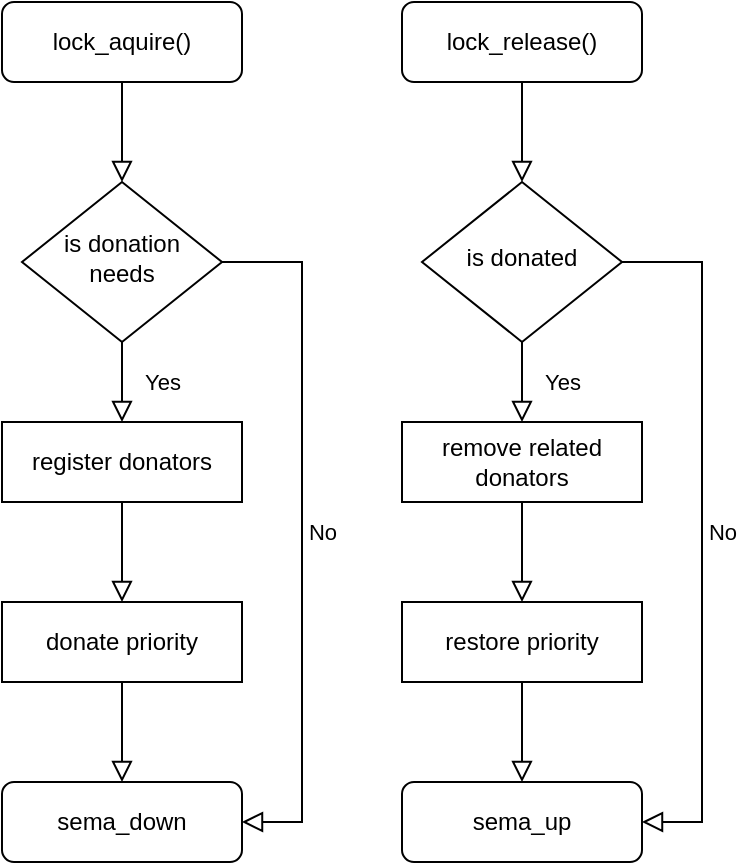 <mxfile version="13.7.9" type="device"><diagram id="C5RBs43oDa-KdzZeNtuy" name="Page-1"><mxGraphModel dx="1185" dy="633" grid="1" gridSize="10" guides="1" tooltips="1" connect="1" arrows="1" fold="1" page="1" pageScale="1" pageWidth="827" pageHeight="1169" math="0" shadow="0"><root><mxCell id="WIyWlLk6GJQsqaUBKTNV-0"/><mxCell id="WIyWlLk6GJQsqaUBKTNV-1" parent="WIyWlLk6GJQsqaUBKTNV-0"/><mxCell id="WIyWlLk6GJQsqaUBKTNV-2" value="" style="rounded=0;html=1;jettySize=auto;orthogonalLoop=1;fontSize=11;endArrow=block;endFill=0;endSize=8;strokeWidth=1;shadow=0;labelBackgroundColor=none;edgeStyle=orthogonalEdgeStyle;" parent="WIyWlLk6GJQsqaUBKTNV-1" source="WIyWlLk6GJQsqaUBKTNV-3" target="WIyWlLk6GJQsqaUBKTNV-6" edge="1"><mxGeometry relative="1" as="geometry"/></mxCell><mxCell id="WIyWlLk6GJQsqaUBKTNV-3" value="lock_aquire()" style="rounded=1;whiteSpace=wrap;html=1;fontSize=12;glass=0;strokeWidth=1;shadow=0;" parent="WIyWlLk6GJQsqaUBKTNV-1" vertex="1"><mxGeometry x="160" y="80" width="120" height="40" as="geometry"/></mxCell><mxCell id="WIyWlLk6GJQsqaUBKTNV-4" value="Yes" style="rounded=0;html=1;jettySize=auto;orthogonalLoop=1;fontSize=11;endArrow=block;endFill=0;endSize=8;strokeWidth=1;shadow=0;labelBackgroundColor=none;edgeStyle=orthogonalEdgeStyle;entryX=0.5;entryY=0;entryDx=0;entryDy=0;" parent="WIyWlLk6GJQsqaUBKTNV-1" source="WIyWlLk6GJQsqaUBKTNV-6" target="-ULRQWp8o_tOdqiu1Owe-0" edge="1"><mxGeometry y="20" relative="1" as="geometry"><mxPoint as="offset"/><mxPoint x="220" y="290" as="targetPoint"/></mxGeometry></mxCell><mxCell id="WIyWlLk6GJQsqaUBKTNV-5" value="No" style="edgeStyle=orthogonalEdgeStyle;rounded=0;html=1;jettySize=auto;orthogonalLoop=1;fontSize=11;endArrow=block;endFill=0;endSize=8;strokeWidth=1;shadow=0;labelBackgroundColor=none;entryX=1;entryY=0.5;entryDx=0;entryDy=0;" parent="WIyWlLk6GJQsqaUBKTNV-1" source="WIyWlLk6GJQsqaUBKTNV-6" target="WIyWlLk6GJQsqaUBKTNV-11" edge="1"><mxGeometry y="10" relative="1" as="geometry"><mxPoint as="offset"/><mxPoint x="320" y="210" as="targetPoint"/><Array as="points"><mxPoint x="310" y="210"/><mxPoint x="310" y="490"/></Array></mxGeometry></mxCell><mxCell id="WIyWlLk6GJQsqaUBKTNV-6" value="is donation needs" style="rhombus;whiteSpace=wrap;html=1;shadow=0;fontFamily=Helvetica;fontSize=12;align=center;strokeWidth=1;spacing=6;spacingTop=-4;" parent="WIyWlLk6GJQsqaUBKTNV-1" vertex="1"><mxGeometry x="170" y="170" width="100" height="80" as="geometry"/></mxCell><mxCell id="WIyWlLk6GJQsqaUBKTNV-8" value="" style="rounded=0;html=1;jettySize=auto;orthogonalLoop=1;fontSize=11;endArrow=block;endFill=0;endSize=8;strokeWidth=1;shadow=0;labelBackgroundColor=none;edgeStyle=orthogonalEdgeStyle;exitX=0.5;exitY=1;exitDx=0;exitDy=0;" parent="WIyWlLk6GJQsqaUBKTNV-1" source="-ULRQWp8o_tOdqiu1Owe-4" target="WIyWlLk6GJQsqaUBKTNV-11" edge="1"><mxGeometry x="0.333" y="20" relative="1" as="geometry"><mxPoint as="offset"/><mxPoint x="220" y="420" as="sourcePoint"/></mxGeometry></mxCell><mxCell id="WIyWlLk6GJQsqaUBKTNV-11" value="sema_down" style="rounded=1;whiteSpace=wrap;html=1;fontSize=12;glass=0;strokeWidth=1;shadow=0;" parent="WIyWlLk6GJQsqaUBKTNV-1" vertex="1"><mxGeometry x="160" y="470" width="120" height="40" as="geometry"/></mxCell><mxCell id="-ULRQWp8o_tOdqiu1Owe-0" value="register donators" style="rounded=0;whiteSpace=wrap;html=1;" vertex="1" parent="WIyWlLk6GJQsqaUBKTNV-1"><mxGeometry x="160" y="290" width="120" height="40" as="geometry"/></mxCell><mxCell id="-ULRQWp8o_tOdqiu1Owe-3" value="" style="rounded=0;html=1;jettySize=auto;orthogonalLoop=1;fontSize=11;endArrow=block;endFill=0;endSize=8;strokeWidth=1;shadow=0;labelBackgroundColor=none;edgeStyle=orthogonalEdgeStyle;exitX=0.5;exitY=1;exitDx=0;exitDy=0;entryX=0.5;entryY=0;entryDx=0;entryDy=0;" edge="1" parent="WIyWlLk6GJQsqaUBKTNV-1" source="-ULRQWp8o_tOdqiu1Owe-0" target="-ULRQWp8o_tOdqiu1Owe-4"><mxGeometry relative="1" as="geometry"><mxPoint x="230" y="130" as="sourcePoint"/><mxPoint x="220" y="390" as="targetPoint"/></mxGeometry></mxCell><mxCell id="-ULRQWp8o_tOdqiu1Owe-4" value="donate priority" style="rounded=0;whiteSpace=wrap;html=1;" vertex="1" parent="WIyWlLk6GJQsqaUBKTNV-1"><mxGeometry x="160" y="380" width="120" height="40" as="geometry"/></mxCell><mxCell id="-ULRQWp8o_tOdqiu1Owe-5" value="" style="rounded=0;html=1;jettySize=auto;orthogonalLoop=1;fontSize=11;endArrow=block;endFill=0;endSize=8;strokeWidth=1;shadow=0;labelBackgroundColor=none;edgeStyle=orthogonalEdgeStyle;" edge="1" parent="WIyWlLk6GJQsqaUBKTNV-1" source="-ULRQWp8o_tOdqiu1Owe-6" target="-ULRQWp8o_tOdqiu1Owe-9"><mxGeometry relative="1" as="geometry"/></mxCell><mxCell id="-ULRQWp8o_tOdqiu1Owe-6" value="lock_release()" style="rounded=1;whiteSpace=wrap;html=1;fontSize=12;glass=0;strokeWidth=1;shadow=0;" vertex="1" parent="WIyWlLk6GJQsqaUBKTNV-1"><mxGeometry x="360" y="80" width="120" height="40" as="geometry"/></mxCell><mxCell id="-ULRQWp8o_tOdqiu1Owe-7" value="Yes" style="rounded=0;html=1;jettySize=auto;orthogonalLoop=1;fontSize=11;endArrow=block;endFill=0;endSize=8;strokeWidth=1;shadow=0;labelBackgroundColor=none;edgeStyle=orthogonalEdgeStyle;entryX=0.5;entryY=0;entryDx=0;entryDy=0;" edge="1" parent="WIyWlLk6GJQsqaUBKTNV-1" source="-ULRQWp8o_tOdqiu1Owe-9" target="-ULRQWp8o_tOdqiu1Owe-12"><mxGeometry y="20" relative="1" as="geometry"><mxPoint as="offset"/><mxPoint x="420" y="290" as="targetPoint"/></mxGeometry></mxCell><mxCell id="-ULRQWp8o_tOdqiu1Owe-8" value="No" style="edgeStyle=orthogonalEdgeStyle;rounded=0;html=1;jettySize=auto;orthogonalLoop=1;fontSize=11;endArrow=block;endFill=0;endSize=8;strokeWidth=1;shadow=0;labelBackgroundColor=none;entryX=1;entryY=0.5;entryDx=0;entryDy=0;" edge="1" parent="WIyWlLk6GJQsqaUBKTNV-1" source="-ULRQWp8o_tOdqiu1Owe-9" target="-ULRQWp8o_tOdqiu1Owe-11"><mxGeometry y="10" relative="1" as="geometry"><mxPoint as="offset"/><mxPoint x="520" y="210" as="targetPoint"/><Array as="points"><mxPoint x="510" y="210"/><mxPoint x="510" y="490"/></Array></mxGeometry></mxCell><mxCell id="-ULRQWp8o_tOdqiu1Owe-9" value="is donated" style="rhombus;whiteSpace=wrap;html=1;shadow=0;fontFamily=Helvetica;fontSize=12;align=center;strokeWidth=1;spacing=6;spacingTop=-4;" vertex="1" parent="WIyWlLk6GJQsqaUBKTNV-1"><mxGeometry x="370" y="170" width="100" height="80" as="geometry"/></mxCell><mxCell id="-ULRQWp8o_tOdqiu1Owe-10" value="" style="rounded=0;html=1;jettySize=auto;orthogonalLoop=1;fontSize=11;endArrow=block;endFill=0;endSize=8;strokeWidth=1;shadow=0;labelBackgroundColor=none;edgeStyle=orthogonalEdgeStyle;exitX=0.5;exitY=1;exitDx=0;exitDy=0;" edge="1" parent="WIyWlLk6GJQsqaUBKTNV-1" source="-ULRQWp8o_tOdqiu1Owe-14" target="-ULRQWp8o_tOdqiu1Owe-11"><mxGeometry x="0.333" y="20" relative="1" as="geometry"><mxPoint as="offset"/><mxPoint x="420" y="420" as="sourcePoint"/></mxGeometry></mxCell><mxCell id="-ULRQWp8o_tOdqiu1Owe-11" value="sema_up" style="rounded=1;whiteSpace=wrap;html=1;fontSize=12;glass=0;strokeWidth=1;shadow=0;" vertex="1" parent="WIyWlLk6GJQsqaUBKTNV-1"><mxGeometry x="360" y="470" width="120" height="40" as="geometry"/></mxCell><mxCell id="-ULRQWp8o_tOdqiu1Owe-12" value="remove related donators" style="rounded=0;whiteSpace=wrap;html=1;" vertex="1" parent="WIyWlLk6GJQsqaUBKTNV-1"><mxGeometry x="360" y="290" width="120" height="40" as="geometry"/></mxCell><mxCell id="-ULRQWp8o_tOdqiu1Owe-13" value="" style="rounded=0;html=1;jettySize=auto;orthogonalLoop=1;fontSize=11;endArrow=block;endFill=0;endSize=8;strokeWidth=1;shadow=0;labelBackgroundColor=none;edgeStyle=orthogonalEdgeStyle;exitX=0.5;exitY=1;exitDx=0;exitDy=0;entryX=0.5;entryY=0;entryDx=0;entryDy=0;" edge="1" parent="WIyWlLk6GJQsqaUBKTNV-1" source="-ULRQWp8o_tOdqiu1Owe-12" target="-ULRQWp8o_tOdqiu1Owe-14"><mxGeometry relative="1" as="geometry"><mxPoint x="430" y="130" as="sourcePoint"/><mxPoint x="420" y="390" as="targetPoint"/></mxGeometry></mxCell><mxCell id="-ULRQWp8o_tOdqiu1Owe-14" value="restore priority" style="rounded=0;whiteSpace=wrap;html=1;" vertex="1" parent="WIyWlLk6GJQsqaUBKTNV-1"><mxGeometry x="360" y="380" width="120" height="40" as="geometry"/></mxCell></root></mxGraphModel></diagram></mxfile>